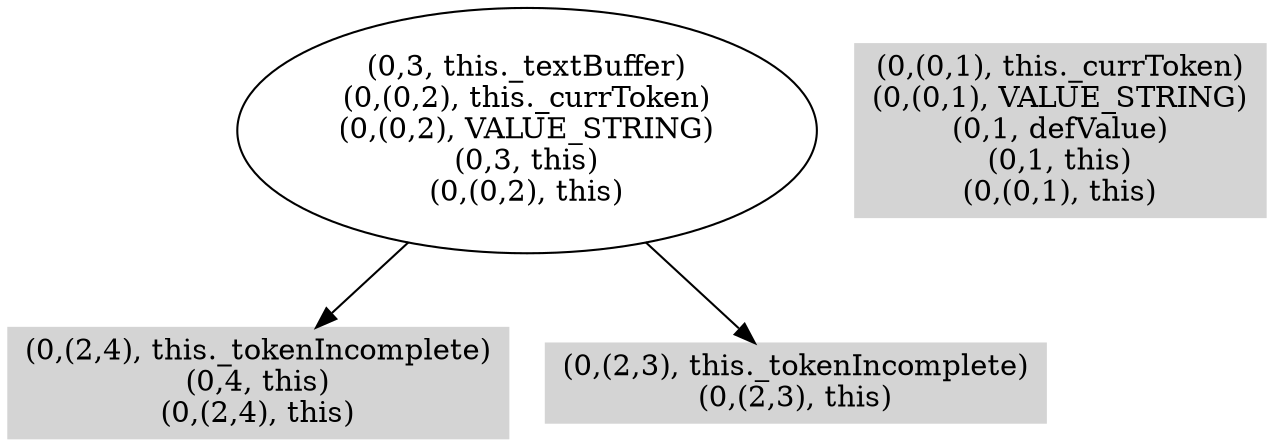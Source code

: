 digraph { 
49 [shape=box,style=filled,color=".0 .0 .83",label="(0,(2,4), this._tokenIncomplete)\n(0,4, this)\n(0,(2,4), this)"];
50 [shape=box,style=filled,color=".0 .0 .83",label="(0,(2,3), this._tokenIncomplete)\n(0,(2,3), this)"];
51 [label="(0,3, this._textBuffer)\n(0,(0,2), this._currToken)\n(0,(0,2), VALUE_STRING)\n(0,3, this)\n(0,(0,2), this)"];
52 [shape=box,style=filled,color=".0 .0 .83",label="(0,(0,1), this._currToken)\n(0,(0,1), VALUE_STRING)\n(0,1, defValue)\n(0,1, this)\n(0,(0,1), this)"];
51 -> 49;
51 -> 50;
}